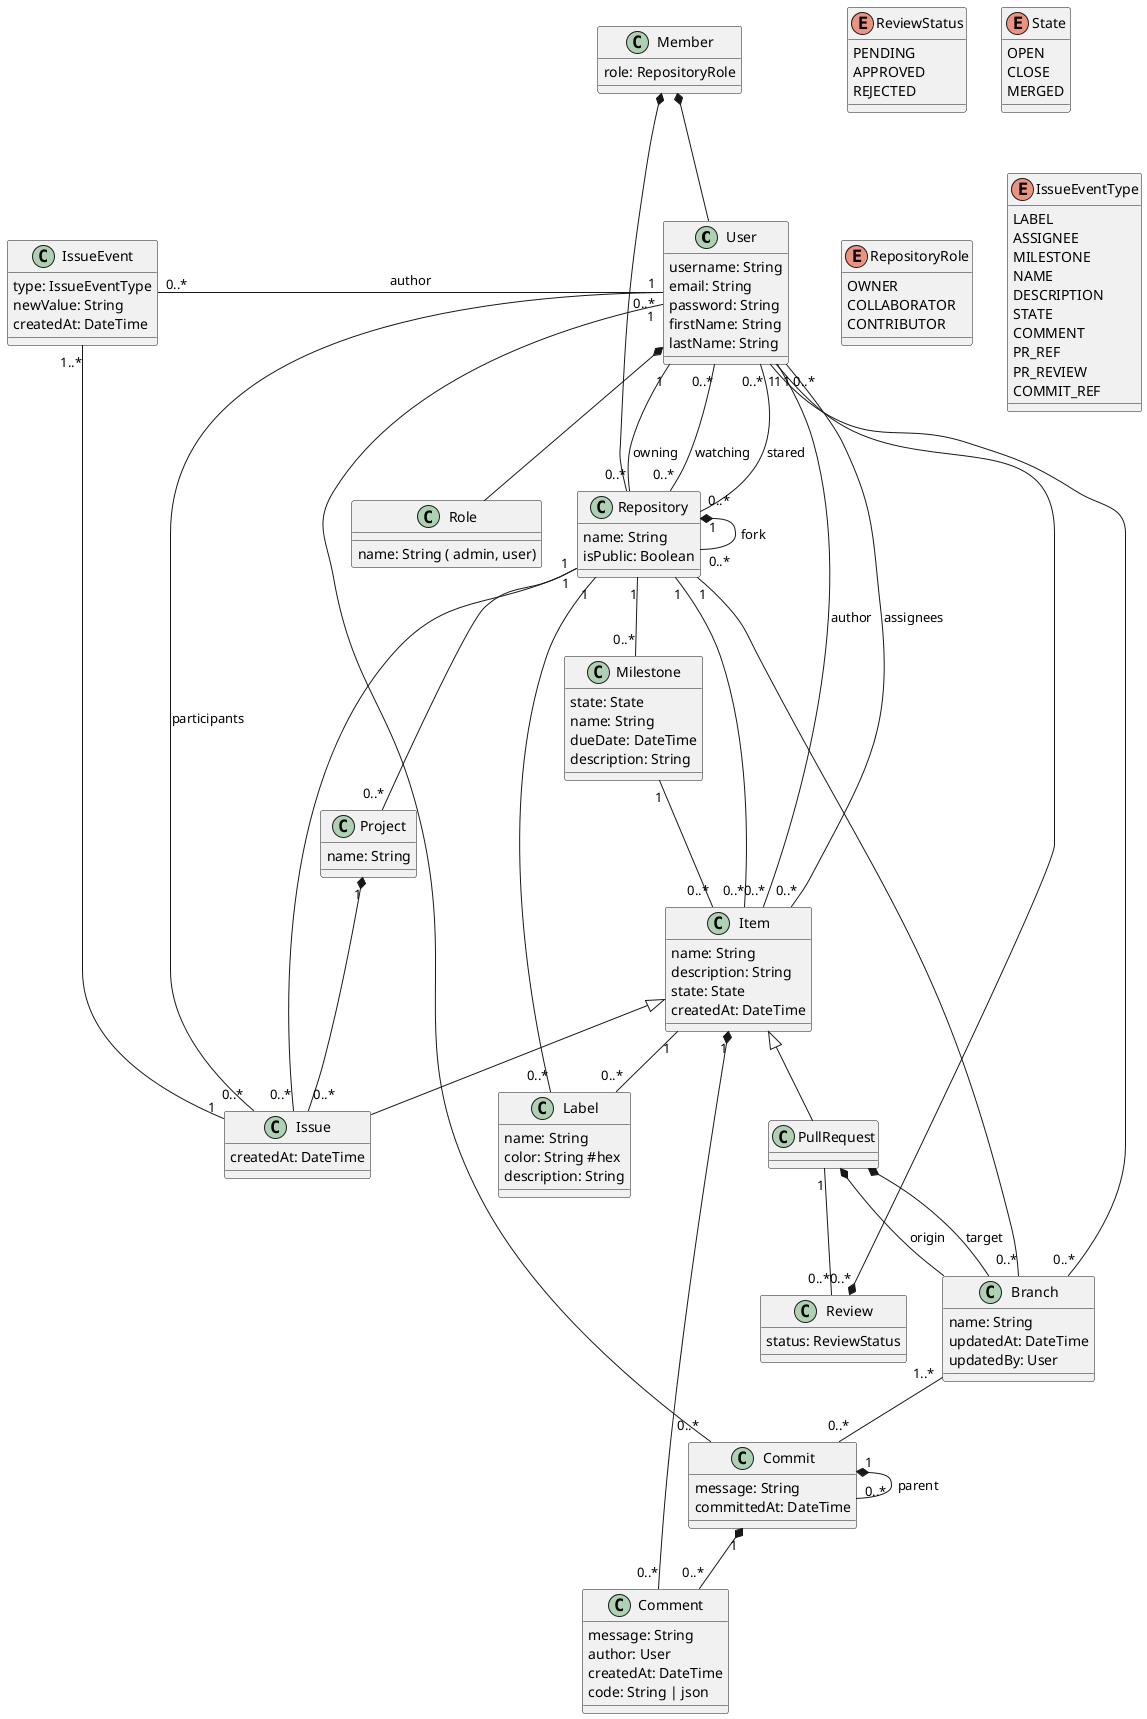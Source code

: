 @startuml
class User {
    username: String
    email: String
    password: String
    firstName: String
    lastName: String
}

class Role {
    name: String ( admin, user)
}

class Member {
    role: RepositoryRole
}

class Repository {
    name: String
    isPublic: Boolean
}

class Review {
    status: ReviewStatus
}

class Branch {
    name: String
    updatedAt: DateTime
    updatedBy: User
}

class Milestone {
    state: State
    name: String
    dueDate: DateTime
    description: String
}

class Project {
    name: String
}

class Issue {
    createdAt: DateTime
}

class PullRequest {}

class Commit {
    message: String
    committedAt: DateTime
}

class IssueEvent {
    type: IssueEventType
    newValue: String
    createdAt: DateTime
}

class Comment {
    message: String
    author: User
    createdAt: DateTime
    code: String | json
}
class Item {
    name: String
    description: String
    state: State
    createdAt: DateTime
}
class Label {
    name: String
    color: String #hex
    description: String
}

enum ReviewStatus {
    PENDING
    APPROVED
    REJECTED
}

enum State {
    OPEN
    CLOSE
    MERGED
}
enum RepositoryRole {
    OWNER
    COLLABORATOR
    CONTRIBUTOR
}

enum IssueEventType {
    LABEL
    ASSIGNEE
    MILESTONE
    NAME
    DESCRIPTION
    STATE
    COMMENT
    PR_REF
    PR_REVIEW
    COMMIT_REF
}

Member *-- User
Member *-- Repository

User *-- Role
User "0..*" -- "0..*" Repository: watching
User "0..*" -- "0..*" Repository: stared
User "1" -- "0..*" Repository: owning
User "1" -- "0..*" Branch

User "0..*" -- "0..*" Issue: participants
User "1" -- "0..*" Commit

User "1" --* "0..*" Review
PullRequest "1" -- "0..*" Review

Repository "1" *-- "0..*" Repository : fork
Repository  "1" -- "0..*" Branch
Repository  "1" -- "0..*" Milestone
Repository  "1" -- "0..*" Project
Repository  "1" -- "0..*" Label
Repository  "1" -- "0..*" Issue
Repository  "1" -- "0..*" Item

Item <|-- Issue
Item <|-- PullRequest
Milestone "1" -- "0..*" Item
Item "1" *-- "0..*" Comment
Item "1" -- "0..*" Label
User "1" -- "0..*" Item: author
Item "0..*" -- "0..*" User: assignees

Branch "1..*" -- "0..*" Commit
Commit "1" *-- "0..*" Commit : parent
Commit "1" *-- "0..*" Comment

PullRequest *-- Branch: origin
PullRequest *-- Branch: target

Project "1" *-- "0..*" Issue
Issue "1" -- "1..*" IssueEvent

IssueEvent "0..*" - "1" User: author

@enduml